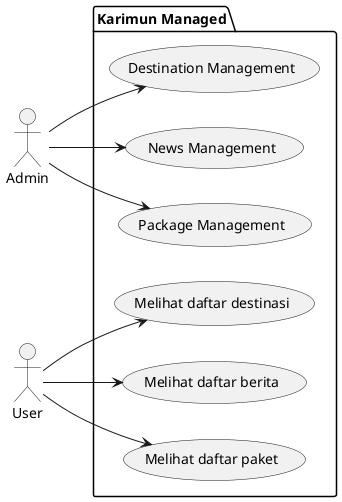 @startuml usecase
left to right direction
actor Admin as a
actor User as u
package "Karimun Managed" {
  usecase "Destination Management" as UC1
  usecase "News Management" as UC2
  usecase "Package Management" as UC3
  usecase "Melihat daftar destinasi" as UC4
  usecase "Melihat daftar berita" as UC5
  usecase "Melihat daftar paket" as UC6
}
a --> UC1
a --> UC2
a --> UC3
u --> UC4
u --> UC5
u --> UC6
@enduml
